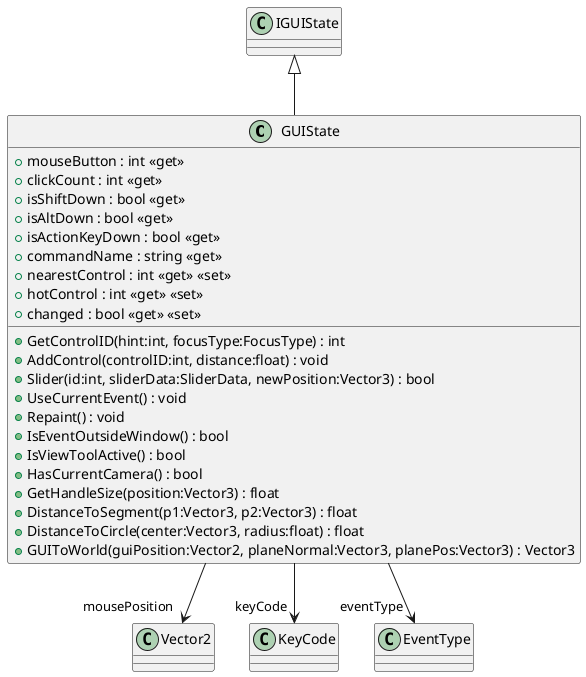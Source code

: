@startuml
class GUIState {
    + mouseButton : int <<get>>
    + clickCount : int <<get>>
    + isShiftDown : bool <<get>>
    + isAltDown : bool <<get>>
    + isActionKeyDown : bool <<get>>
    + commandName : string <<get>>
    + nearestControl : int <<get>> <<set>>
    + hotControl : int <<get>> <<set>>
    + changed : bool <<get>> <<set>>
    + GetControlID(hint:int, focusType:FocusType) : int
    + AddControl(controlID:int, distance:float) : void
    + Slider(id:int, sliderData:SliderData, newPosition:Vector3) : bool
    + UseCurrentEvent() : void
    + Repaint() : void
    + IsEventOutsideWindow() : bool
    + IsViewToolActive() : bool
    + HasCurrentCamera() : bool
    + GetHandleSize(position:Vector3) : float
    + DistanceToSegment(p1:Vector3, p2:Vector3) : float
    + DistanceToCircle(center:Vector3, radius:float) : float
    + GUIToWorld(guiPosition:Vector2, planeNormal:Vector3, planePos:Vector3) : Vector3
}
IGUIState <|-- GUIState
GUIState --> "mousePosition" Vector2
GUIState --> "keyCode" KeyCode
GUIState --> "eventType" EventType
@enduml
